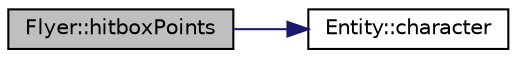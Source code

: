 digraph "Flyer::hitboxPoints"
{
  edge [fontname="Helvetica",fontsize="10",labelfontname="Helvetica",labelfontsize="10"];
  node [fontname="Helvetica",fontsize="10",shape=record];
  rankdir="LR";
  Node1 [label="Flyer::hitboxPoints",height=0.2,width=0.4,color="black", fillcolor="grey75", style="filled", fontcolor="black"];
  Node1 -> Node2 [color="midnightblue",fontsize="10",style="solid",fontname="Helvetica"];
  Node2 [label="Entity::character",height=0.2,width=0.4,color="black", fillcolor="white", style="filled",URL="$classEntity.html#a3eba78fb7d8910843adb604cd8898e79"];
}
